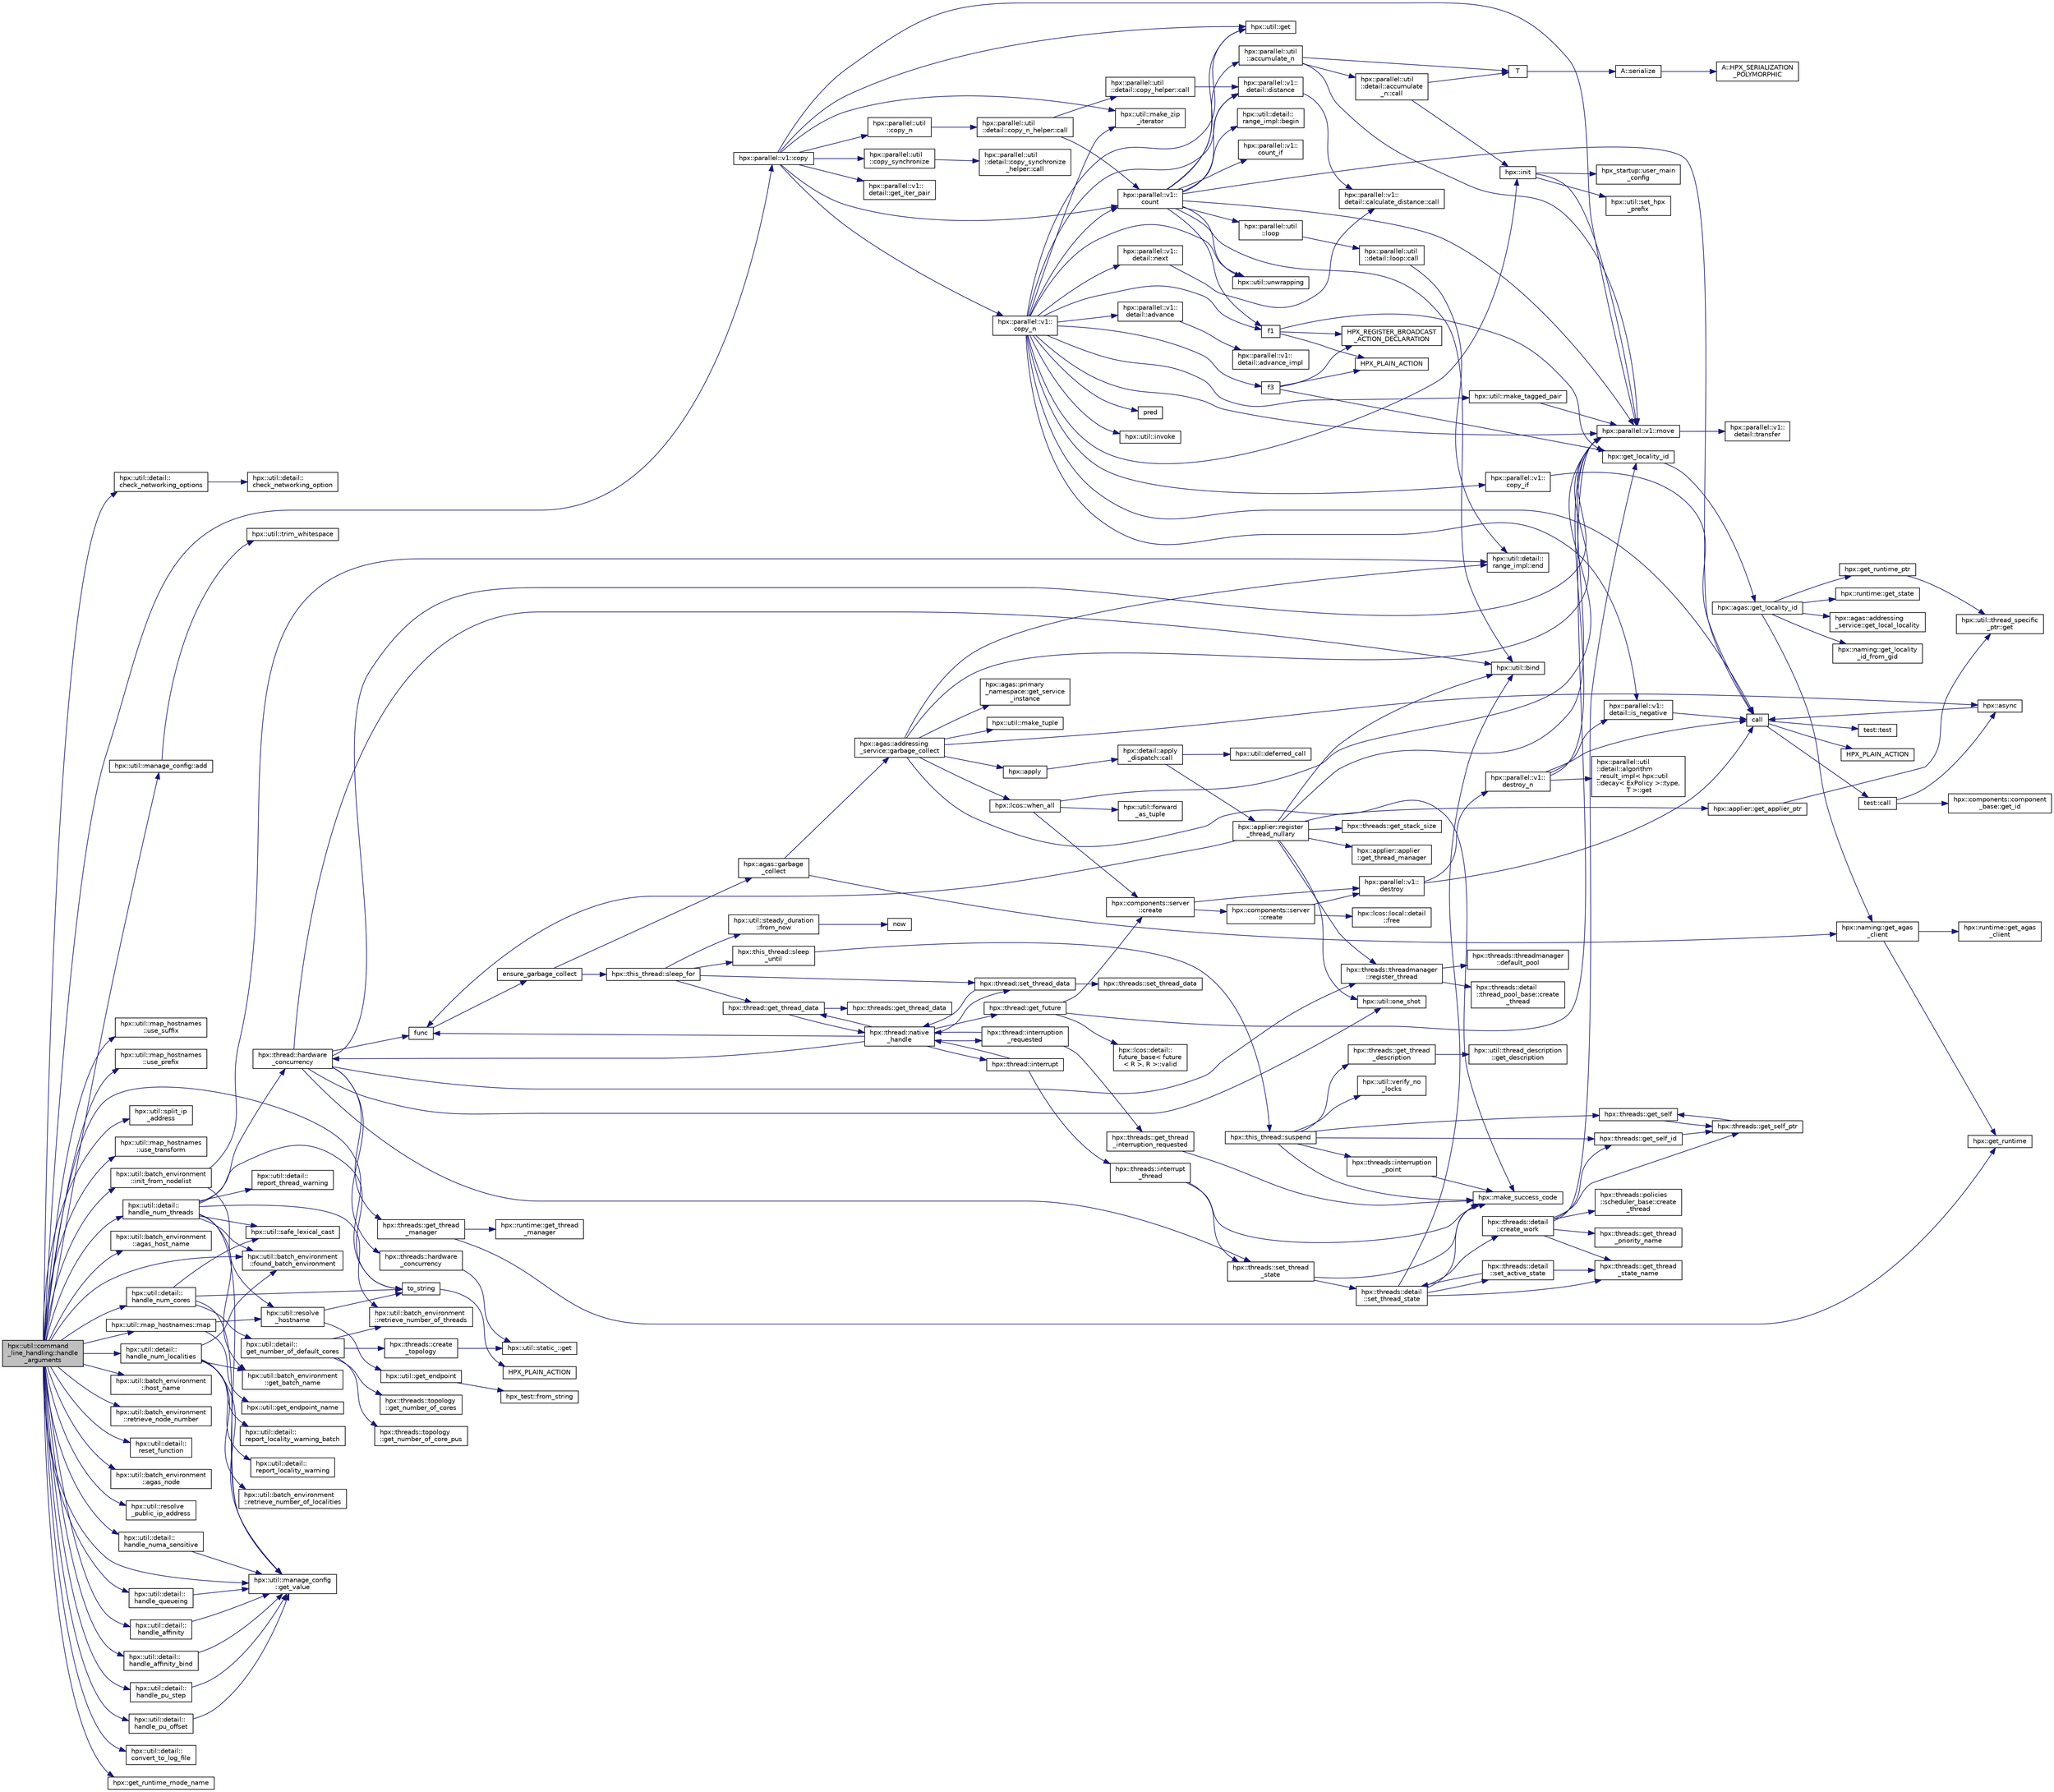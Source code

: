digraph "hpx::util::command_line_handling::handle_arguments"
{
  edge [fontname="Helvetica",fontsize="10",labelfontname="Helvetica",labelfontsize="10"];
  node [fontname="Helvetica",fontsize="10",shape=record];
  rankdir="LR";
  Node173 [label="hpx::util::command\l_line_handling::handle\l_arguments",height=0.2,width=0.4,color="black", fillcolor="grey75", style="filled", fontcolor="black"];
  Node173 -> Node174 [color="midnightblue",fontsize="10",style="solid",fontname="Helvetica"];
  Node174 [label="hpx::util::detail::\lcheck_networking_options",height=0.2,width=0.4,color="black", fillcolor="white", style="filled",URL="$d2/d8e/namespacehpx_1_1util_1_1detail.html#aa85665b9cd62b117f43eadb1a54844ae"];
  Node174 -> Node175 [color="midnightblue",fontsize="10",style="solid",fontname="Helvetica"];
  Node175 [label="hpx::util::detail::\lcheck_networking_option",height=0.2,width=0.4,color="black", fillcolor="white", style="filled",URL="$d2/d8e/namespacehpx_1_1util_1_1detail.html#ac9dcc60fc09132ecb3411f3e333f8ea8"];
  Node173 -> Node176 [color="midnightblue",fontsize="10",style="solid",fontname="Helvetica"];
  Node176 [label="hpx::parallel::v1::copy",height=0.2,width=0.4,color="black", fillcolor="white", style="filled",URL="$db/db9/namespacehpx_1_1parallel_1_1v1.html#a502f993845638113034b4a1629b7a3c7"];
  Node176 -> Node177 [color="midnightblue",fontsize="10",style="solid",fontname="Helvetica"];
  Node177 [label="hpx::parallel::v1::\lcopy_n",height=0.2,width=0.4,color="black", fillcolor="white", style="filled",URL="$db/db9/namespacehpx_1_1parallel_1_1v1.html#a62b381b00123e950f7cd81ae9b16c4a6"];
  Node177 -> Node178 [color="midnightblue",fontsize="10",style="solid",fontname="Helvetica"];
  Node178 [label="hpx::util::make_tagged_pair",height=0.2,width=0.4,color="black", fillcolor="white", style="filled",URL="$df/dad/namespacehpx_1_1util.html#afa71e8b7f4f559051a5ff14a508c543c"];
  Node178 -> Node179 [color="midnightblue",fontsize="10",style="solid",fontname="Helvetica"];
  Node179 [label="hpx::parallel::v1::move",height=0.2,width=0.4,color="black", fillcolor="white", style="filled",URL="$db/db9/namespacehpx_1_1parallel_1_1v1.html#aa7c4ede081ce786c9d1eb1adff495cfc"];
  Node179 -> Node180 [color="midnightblue",fontsize="10",style="solid",fontname="Helvetica"];
  Node180 [label="hpx::parallel::v1::\ldetail::transfer",height=0.2,width=0.4,color="black", fillcolor="white", style="filled",URL="$d2/ddd/namespacehpx_1_1parallel_1_1v1_1_1detail.html#ab1b56a05e1885ca7cc7ffa1804dd2f3c"];
  Node177 -> Node181 [color="midnightblue",fontsize="10",style="solid",fontname="Helvetica"];
  Node181 [label="hpx::parallel::v1::\ldetail::is_negative",height=0.2,width=0.4,color="black", fillcolor="white", style="filled",URL="$d2/ddd/namespacehpx_1_1parallel_1_1v1_1_1detail.html#adf2e40fc4b20ad0fd442ee3118a4d527"];
  Node181 -> Node182 [color="midnightblue",fontsize="10",style="solid",fontname="Helvetica"];
  Node182 [label="call",height=0.2,width=0.4,color="black", fillcolor="white", style="filled",URL="$d2/d67/promise__1620_8cpp.html#a58357f0b82bc761e1d0b9091ed563a70"];
  Node182 -> Node183 [color="midnightblue",fontsize="10",style="solid",fontname="Helvetica"];
  Node183 [label="test::test",height=0.2,width=0.4,color="black", fillcolor="white", style="filled",URL="$d8/d89/structtest.html#ab42d5ece712d716b04cb3f686f297a26"];
  Node182 -> Node184 [color="midnightblue",fontsize="10",style="solid",fontname="Helvetica"];
  Node184 [label="HPX_PLAIN_ACTION",height=0.2,width=0.4,color="black", fillcolor="white", style="filled",URL="$d2/d67/promise__1620_8cpp.html#ab96aab827a4b1fcaf66cfe0ba83fef23"];
  Node182 -> Node185 [color="midnightblue",fontsize="10",style="solid",fontname="Helvetica"];
  Node185 [label="test::call",height=0.2,width=0.4,color="black", fillcolor="white", style="filled",URL="$d8/d89/structtest.html#aeb29e7ed6518b9426ccf1344c52620ae"];
  Node185 -> Node186 [color="midnightblue",fontsize="10",style="solid",fontname="Helvetica"];
  Node186 [label="hpx::async",height=0.2,width=0.4,color="black", fillcolor="white", style="filled",URL="$d8/d83/namespacehpx.html#acb7d8e37b73b823956ce144f9a57eaa4"];
  Node186 -> Node182 [color="midnightblue",fontsize="10",style="solid",fontname="Helvetica"];
  Node185 -> Node187 [color="midnightblue",fontsize="10",style="solid",fontname="Helvetica"];
  Node187 [label="hpx::components::component\l_base::get_id",height=0.2,width=0.4,color="black", fillcolor="white", style="filled",URL="$d2/de6/classhpx_1_1components_1_1component__base.html#a4c8fd93514039bdf01c48d66d82b19cd"];
  Node177 -> Node188 [color="midnightblue",fontsize="10",style="solid",fontname="Helvetica"];
  Node188 [label="hpx::util::get",height=0.2,width=0.4,color="black", fillcolor="white", style="filled",URL="$df/dad/namespacehpx_1_1util.html#a5cbd3c41f03f4d4acaedaa4777e3cc02"];
  Node177 -> Node182 [color="midnightblue",fontsize="10",style="solid",fontname="Helvetica"];
  Node177 -> Node189 [color="midnightblue",fontsize="10",style="solid",fontname="Helvetica"];
  Node189 [label="pred",height=0.2,width=0.4,color="black", fillcolor="white", style="filled",URL="$dc/d8b/cxx11__std__thread_8cpp.html#a31ff3168522b47b050989c5e07dd8408"];
  Node177 -> Node190 [color="midnightblue",fontsize="10",style="solid",fontname="Helvetica"];
  Node190 [label="hpx::util::invoke",height=0.2,width=0.4,color="black", fillcolor="white", style="filled",URL="$df/dad/namespacehpx_1_1util.html#a9ed3f52b36e725e476dbf5099134ed3d"];
  Node177 -> Node191 [color="midnightblue",fontsize="10",style="solid",fontname="Helvetica"];
  Node191 [label="hpx::parallel::v1::\lcopy_if",height=0.2,width=0.4,color="black", fillcolor="white", style="filled",URL="$db/db9/namespacehpx_1_1parallel_1_1v1.html#a9a749519e8f71f886d23aecb6ceaaf8a"];
  Node191 -> Node182 [color="midnightblue",fontsize="10",style="solid",fontname="Helvetica"];
  Node177 -> Node192 [color="midnightblue",fontsize="10",style="solid",fontname="Helvetica"];
  Node192 [label="hpx::parallel::v1::\lcount",height=0.2,width=0.4,color="black", fillcolor="white", style="filled",URL="$db/db9/namespacehpx_1_1parallel_1_1v1.html#a19d058114a2bd44801aab4176b188e23"];
  Node192 -> Node193 [color="midnightblue",fontsize="10",style="solid",fontname="Helvetica"];
  Node193 [label="hpx::parallel::v1::\lcount_if",height=0.2,width=0.4,color="black", fillcolor="white", style="filled",URL="$db/db9/namespacehpx_1_1parallel_1_1v1.html#ad836ff017ec208c2d6388a9b47b05ce0"];
  Node192 -> Node194 [color="midnightblue",fontsize="10",style="solid",fontname="Helvetica"];
  Node194 [label="f1",height=0.2,width=0.4,color="black", fillcolor="white", style="filled",URL="$d8/d8b/broadcast_8cpp.html#a1751fbd41f2529b84514a9dbd767959a"];
  Node194 -> Node195 [color="midnightblue",fontsize="10",style="solid",fontname="Helvetica"];
  Node195 [label="hpx::get_locality_id",height=0.2,width=0.4,color="black", fillcolor="white", style="filled",URL="$d8/d83/namespacehpx.html#a158d7c54a657bb364c1704033010697b",tooltip="Return the number of the locality this function is being called from. "];
  Node195 -> Node196 [color="midnightblue",fontsize="10",style="solid",fontname="Helvetica"];
  Node196 [label="hpx::agas::get_locality_id",height=0.2,width=0.4,color="black", fillcolor="white", style="filled",URL="$dc/d54/namespacehpx_1_1agas.html#a491cc2ddecdf0f1a9129900caa6a4d3e"];
  Node196 -> Node197 [color="midnightblue",fontsize="10",style="solid",fontname="Helvetica"];
  Node197 [label="hpx::get_runtime_ptr",height=0.2,width=0.4,color="black", fillcolor="white", style="filled",URL="$d8/d83/namespacehpx.html#af29daf2bb3e01b4d6495a1742b6cce64"];
  Node197 -> Node198 [color="midnightblue",fontsize="10",style="solid",fontname="Helvetica"];
  Node198 [label="hpx::util::thread_specific\l_ptr::get",height=0.2,width=0.4,color="black", fillcolor="white", style="filled",URL="$d4/d4c/structhpx_1_1util_1_1thread__specific__ptr.html#a3b27d8520710478aa41d1f74206bdba9"];
  Node196 -> Node199 [color="midnightblue",fontsize="10",style="solid",fontname="Helvetica"];
  Node199 [label="hpx::runtime::get_state",height=0.2,width=0.4,color="black", fillcolor="white", style="filled",URL="$d0/d7b/classhpx_1_1runtime.html#ab405f80e060dac95d624520f38b0524c"];
  Node196 -> Node200 [color="midnightblue",fontsize="10",style="solid",fontname="Helvetica"];
  Node200 [label="hpx::naming::get_agas\l_client",height=0.2,width=0.4,color="black", fillcolor="white", style="filled",URL="$d4/dc9/namespacehpx_1_1naming.html#a0408fffd5d34b620712a801b0ae3b032"];
  Node200 -> Node201 [color="midnightblue",fontsize="10",style="solid",fontname="Helvetica"];
  Node201 [label="hpx::get_runtime",height=0.2,width=0.4,color="black", fillcolor="white", style="filled",URL="$d8/d83/namespacehpx.html#aef902cc6c7dd3b9fbadf34d1e850a070"];
  Node200 -> Node202 [color="midnightblue",fontsize="10",style="solid",fontname="Helvetica"];
  Node202 [label="hpx::runtime::get_agas\l_client",height=0.2,width=0.4,color="black", fillcolor="white", style="filled",URL="$d0/d7b/classhpx_1_1runtime.html#aeb5dddd30d6b9861669af8ad44d1a96a"];
  Node196 -> Node203 [color="midnightblue",fontsize="10",style="solid",fontname="Helvetica"];
  Node203 [label="hpx::agas::addressing\l_service::get_local_locality",height=0.2,width=0.4,color="black", fillcolor="white", style="filled",URL="$db/d58/structhpx_1_1agas_1_1addressing__service.html#ab52c19a37c2a7a006c6c15f90ad0539c"];
  Node196 -> Node204 [color="midnightblue",fontsize="10",style="solid",fontname="Helvetica"];
  Node204 [label="hpx::naming::get_locality\l_id_from_gid",height=0.2,width=0.4,color="black", fillcolor="white", style="filled",URL="$d4/dc9/namespacehpx_1_1naming.html#a7fd43037784560bd04fda9b49e33529f"];
  Node194 -> Node205 [color="midnightblue",fontsize="10",style="solid",fontname="Helvetica"];
  Node205 [label="HPX_PLAIN_ACTION",height=0.2,width=0.4,color="black", fillcolor="white", style="filled",URL="$d8/d8b/broadcast_8cpp.html#a19685a0394ce6a99351f7a679f6eeefc"];
  Node194 -> Node206 [color="midnightblue",fontsize="10",style="solid",fontname="Helvetica"];
  Node206 [label="HPX_REGISTER_BROADCAST\l_ACTION_DECLARATION",height=0.2,width=0.4,color="black", fillcolor="white", style="filled",URL="$d7/d38/addressing__service_8cpp.html#a573d764d9cb34eec46a4bdffcf07875f"];
  Node192 -> Node207 [color="midnightblue",fontsize="10",style="solid",fontname="Helvetica"];
  Node207 [label="hpx::parallel::util\l::loop",height=0.2,width=0.4,color="black", fillcolor="white", style="filled",URL="$df/dc6/namespacehpx_1_1parallel_1_1util.html#a3f434e00f42929aac85debb8c5782213"];
  Node207 -> Node208 [color="midnightblue",fontsize="10",style="solid",fontname="Helvetica"];
  Node208 [label="hpx::parallel::util\l::detail::loop::call",height=0.2,width=0.4,color="black", fillcolor="white", style="filled",URL="$da/d06/structhpx_1_1parallel_1_1util_1_1detail_1_1loop.html#a5c5e8dbda782f09cdb7bc2509e3bf09e"];
  Node208 -> Node209 [color="midnightblue",fontsize="10",style="solid",fontname="Helvetica"];
  Node209 [label="hpx::util::detail::\lrange_impl::end",height=0.2,width=0.4,color="black", fillcolor="white", style="filled",URL="$d4/d4a/namespacehpx_1_1util_1_1detail_1_1range__impl.html#afb2ea48b0902f52ee4d8b764807b4316"];
  Node192 -> Node210 [color="midnightblue",fontsize="10",style="solid",fontname="Helvetica"];
  Node210 [label="hpx::util::bind",height=0.2,width=0.4,color="black", fillcolor="white", style="filled",URL="$df/dad/namespacehpx_1_1util.html#ad844caedf82a0173d6909d910c3e48c6"];
  Node192 -> Node179 [color="midnightblue",fontsize="10",style="solid",fontname="Helvetica"];
  Node192 -> Node188 [color="midnightblue",fontsize="10",style="solid",fontname="Helvetica"];
  Node192 -> Node182 [color="midnightblue",fontsize="10",style="solid",fontname="Helvetica"];
  Node192 -> Node211 [color="midnightblue",fontsize="10",style="solid",fontname="Helvetica"];
  Node211 [label="hpx::parallel::v1::\ldetail::distance",height=0.2,width=0.4,color="black", fillcolor="white", style="filled",URL="$d2/ddd/namespacehpx_1_1parallel_1_1v1_1_1detail.html#a6bea3c6a5f470cad11f27ee6bab4a33f"];
  Node211 -> Node212 [color="midnightblue",fontsize="10",style="solid",fontname="Helvetica"];
  Node212 [label="hpx::parallel::v1::\ldetail::calculate_distance::call",height=0.2,width=0.4,color="black", fillcolor="white", style="filled",URL="$db/dfa/structhpx_1_1parallel_1_1v1_1_1detail_1_1calculate__distance.html#a950a6627830a7d019ac0e734b0a447bf"];
  Node192 -> Node213 [color="midnightblue",fontsize="10",style="solid",fontname="Helvetica"];
  Node213 [label="hpx::util::unwrapping",height=0.2,width=0.4,color="black", fillcolor="white", style="filled",URL="$df/dad/namespacehpx_1_1util.html#a7529d9ac687684c33403cdd1f9cef8e4"];
  Node192 -> Node214 [color="midnightblue",fontsize="10",style="solid",fontname="Helvetica"];
  Node214 [label="hpx::parallel::util\l::accumulate_n",height=0.2,width=0.4,color="black", fillcolor="white", style="filled",URL="$df/dc6/namespacehpx_1_1parallel_1_1util.html#af19f9a2722f97c2247ea5d0dbb5e2d25"];
  Node214 -> Node215 [color="midnightblue",fontsize="10",style="solid",fontname="Helvetica"];
  Node215 [label="hpx::parallel::util\l::detail::accumulate\l_n::call",height=0.2,width=0.4,color="black", fillcolor="white", style="filled",URL="$d8/d3b/structhpx_1_1parallel_1_1util_1_1detail_1_1accumulate__n.html#a765aceb8ab313fc92f7c4aaf70ccca8f"];
  Node215 -> Node216 [color="midnightblue",fontsize="10",style="solid",fontname="Helvetica"];
  Node216 [label="hpx::init",height=0.2,width=0.4,color="black", fillcolor="white", style="filled",URL="$d8/d83/namespacehpx.html#a3c694ea960b47c56b33351ba16e3d76b",tooltip="Main entry point for launching the HPX runtime system. "];
  Node216 -> Node217 [color="midnightblue",fontsize="10",style="solid",fontname="Helvetica"];
  Node217 [label="hpx::util::set_hpx\l_prefix",height=0.2,width=0.4,color="black", fillcolor="white", style="filled",URL="$df/dad/namespacehpx_1_1util.html#ae40a23c1ba0a48d9304dcf717a95793e"];
  Node216 -> Node218 [color="midnightblue",fontsize="10",style="solid",fontname="Helvetica"];
  Node218 [label="hpx_startup::user_main\l_config",height=0.2,width=0.4,color="black", fillcolor="white", style="filled",URL="$d3/dd2/namespacehpx__startup.html#aaac571d88bd3912a4225a23eb3261637"];
  Node216 -> Node179 [color="midnightblue",fontsize="10",style="solid",fontname="Helvetica"];
  Node215 -> Node219 [color="midnightblue",fontsize="10",style="solid",fontname="Helvetica"];
  Node219 [label="T",height=0.2,width=0.4,color="black", fillcolor="white", style="filled",URL="$db/d33/polymorphic__semiintrusive__template_8cpp.html#ad187658f9cb91c1312b39ae7e896f1ea"];
  Node219 -> Node220 [color="midnightblue",fontsize="10",style="solid",fontname="Helvetica"];
  Node220 [label="A::serialize",height=0.2,width=0.4,color="black", fillcolor="white", style="filled",URL="$d7/da0/struct_a.html#a5f5c287cf471e274ed9dda0da1592212"];
  Node220 -> Node221 [color="midnightblue",fontsize="10",style="solid",fontname="Helvetica"];
  Node221 [label="A::HPX_SERIALIZATION\l_POLYMORPHIC",height=0.2,width=0.4,color="black", fillcolor="white", style="filled",URL="$d7/da0/struct_a.html#ada978cc156cebbafddb1f3aa4c01918c"];
  Node214 -> Node179 [color="midnightblue",fontsize="10",style="solid",fontname="Helvetica"];
  Node214 -> Node219 [color="midnightblue",fontsize="10",style="solid",fontname="Helvetica"];
  Node192 -> Node222 [color="midnightblue",fontsize="10",style="solid",fontname="Helvetica"];
  Node222 [label="hpx::util::detail::\lrange_impl::begin",height=0.2,width=0.4,color="black", fillcolor="white", style="filled",URL="$d4/d4a/namespacehpx_1_1util_1_1detail_1_1range__impl.html#a31e165df2b865cdd961f35ce938db41a"];
  Node177 -> Node211 [color="midnightblue",fontsize="10",style="solid",fontname="Helvetica"];
  Node177 -> Node216 [color="midnightblue",fontsize="10",style="solid",fontname="Helvetica"];
  Node177 -> Node223 [color="midnightblue",fontsize="10",style="solid",fontname="Helvetica"];
  Node223 [label="hpx::util::make_zip\l_iterator",height=0.2,width=0.4,color="black", fillcolor="white", style="filled",URL="$df/dad/namespacehpx_1_1util.html#a2f68369b316e5699be2c81c04e3ee209"];
  Node177 -> Node194 [color="midnightblue",fontsize="10",style="solid",fontname="Helvetica"];
  Node177 -> Node224 [color="midnightblue",fontsize="10",style="solid",fontname="Helvetica"];
  Node224 [label="f3",height=0.2,width=0.4,color="black", fillcolor="white", style="filled",URL="$d8/d8b/broadcast_8cpp.html#a9bac347cb7dd97427ecd2dd58525b646"];
  Node224 -> Node195 [color="midnightblue",fontsize="10",style="solid",fontname="Helvetica"];
  Node224 -> Node205 [color="midnightblue",fontsize="10",style="solid",fontname="Helvetica"];
  Node224 -> Node206 [color="midnightblue",fontsize="10",style="solid",fontname="Helvetica"];
  Node177 -> Node225 [color="midnightblue",fontsize="10",style="solid",fontname="Helvetica"];
  Node225 [label="hpx::parallel::v1::\ldetail::next",height=0.2,width=0.4,color="black", fillcolor="white", style="filled",URL="$d2/ddd/namespacehpx_1_1parallel_1_1v1_1_1detail.html#a0a6696d8c17a32b8ebfaa496b9ab3332"];
  Node225 -> Node212 [color="midnightblue",fontsize="10",style="solid",fontname="Helvetica"];
  Node177 -> Node226 [color="midnightblue",fontsize="10",style="solid",fontname="Helvetica"];
  Node226 [label="hpx::parallel::v1::\ldetail::advance",height=0.2,width=0.4,color="black", fillcolor="white", style="filled",URL="$d2/ddd/namespacehpx_1_1parallel_1_1v1_1_1detail.html#ad9fca7bce7b3e3c32302967ffc1fb4a4"];
  Node226 -> Node227 [color="midnightblue",fontsize="10",style="solid",fontname="Helvetica"];
  Node227 [label="hpx::parallel::v1::\ldetail::advance_impl",height=0.2,width=0.4,color="black", fillcolor="white", style="filled",URL="$d2/ddd/namespacehpx_1_1parallel_1_1v1_1_1detail.html#ad4fa62ca115927187e4063b65ee5f317"];
  Node177 -> Node179 [color="midnightblue",fontsize="10",style="solid",fontname="Helvetica"];
  Node177 -> Node213 [color="midnightblue",fontsize="10",style="solid",fontname="Helvetica"];
  Node176 -> Node192 [color="midnightblue",fontsize="10",style="solid",fontname="Helvetica"];
  Node176 -> Node228 [color="midnightblue",fontsize="10",style="solid",fontname="Helvetica"];
  Node228 [label="hpx::parallel::util\l::copy_n",height=0.2,width=0.4,color="black", fillcolor="white", style="filled",URL="$df/dc6/namespacehpx_1_1parallel_1_1util.html#ab30b19e9d50f04c88be6cb7408c82987"];
  Node228 -> Node229 [color="midnightblue",fontsize="10",style="solid",fontname="Helvetica"];
  Node229 [label="hpx::parallel::util\l::detail::copy_n_helper::call",height=0.2,width=0.4,color="black", fillcolor="white", style="filled",URL="$de/d50/structhpx_1_1parallel_1_1util_1_1detail_1_1copy__n__helper.html#ae283ae8df16258386dd2aa4d58d4df8e"];
  Node229 -> Node192 [color="midnightblue",fontsize="10",style="solid",fontname="Helvetica"];
  Node229 -> Node230 [color="midnightblue",fontsize="10",style="solid",fontname="Helvetica"];
  Node230 [label="hpx::parallel::util\l::detail::copy_helper::call",height=0.2,width=0.4,color="black", fillcolor="white", style="filled",URL="$db/d59/structhpx_1_1parallel_1_1util_1_1detail_1_1copy__helper.html#ac801832edc0b6a84595880bb4613cb60"];
  Node230 -> Node211 [color="midnightblue",fontsize="10",style="solid",fontname="Helvetica"];
  Node176 -> Node231 [color="midnightblue",fontsize="10",style="solid",fontname="Helvetica"];
  Node231 [label="hpx::parallel::v1::\ldetail::get_iter_pair",height=0.2,width=0.4,color="black", fillcolor="white", style="filled",URL="$d2/ddd/namespacehpx_1_1parallel_1_1v1_1_1detail.html#ac4d3c2918035705998b9b049c5440119"];
  Node176 -> Node223 [color="midnightblue",fontsize="10",style="solid",fontname="Helvetica"];
  Node176 -> Node188 [color="midnightblue",fontsize="10",style="solid",fontname="Helvetica"];
  Node176 -> Node232 [color="midnightblue",fontsize="10",style="solid",fontname="Helvetica"];
  Node232 [label="hpx::parallel::util\l::copy_synchronize",height=0.2,width=0.4,color="black", fillcolor="white", style="filled",URL="$df/dc6/namespacehpx_1_1parallel_1_1util.html#ad33c06f9b1fc663f33b9fb189390e71b"];
  Node232 -> Node233 [color="midnightblue",fontsize="10",style="solid",fontname="Helvetica"];
  Node233 [label="hpx::parallel::util\l::detail::copy_synchronize\l_helper::call",height=0.2,width=0.4,color="black", fillcolor="white", style="filled",URL="$d7/d41/structhpx_1_1parallel_1_1util_1_1detail_1_1copy__synchronize__helper.html#a7c8e8c72844a8fd415b6b3517cc1a224"];
  Node176 -> Node179 [color="midnightblue",fontsize="10",style="solid",fontname="Helvetica"];
  Node173 -> Node234 [color="midnightblue",fontsize="10",style="solid",fontname="Helvetica"];
  Node234 [label="hpx::util::manage_config::add",height=0.2,width=0.4,color="black", fillcolor="white", style="filled",URL="$d9/d7c/structhpx_1_1util_1_1manage__config.html#a11af6562084445c1437ea85ad4e3c791"];
  Node234 -> Node235 [color="midnightblue",fontsize="10",style="solid",fontname="Helvetica"];
  Node235 [label="hpx::util::trim_whitespace",height=0.2,width=0.4,color="black", fillcolor="white", style="filled",URL="$df/dad/namespacehpx_1_1util.html#a79bb6eec262223fd1ed020cd7c27a690"];
  Node173 -> Node236 [color="midnightblue",fontsize="10",style="solid",fontname="Helvetica"];
  Node236 [label="hpx::util::map_hostnames\l::use_suffix",height=0.2,width=0.4,color="black", fillcolor="white", style="filled",URL="$d7/d0d/structhpx_1_1util_1_1map__hostnames.html#a8af7dbd52cab606cf27286d96b363a0b"];
  Node173 -> Node237 [color="midnightblue",fontsize="10",style="solid",fontname="Helvetica"];
  Node237 [label="hpx::util::map_hostnames\l::use_prefix",height=0.2,width=0.4,color="black", fillcolor="white", style="filled",URL="$d7/d0d/structhpx_1_1util_1_1map__hostnames.html#a402d58c21f3559e60fd310c7ed527d74"];
  Node173 -> Node238 [color="midnightblue",fontsize="10",style="solid",fontname="Helvetica"];
  Node238 [label="hpx::util::manage_config\l::get_value",height=0.2,width=0.4,color="black", fillcolor="white", style="filled",URL="$d9/d7c/structhpx_1_1util_1_1manage__config.html#a58caeb1b129e2235475cfcebea9cb769"];
  Node173 -> Node239 [color="midnightblue",fontsize="10",style="solid",fontname="Helvetica"];
  Node239 [label="hpx::util::split_ip\l_address",height=0.2,width=0.4,color="black", fillcolor="white", style="filled",URL="$df/dad/namespacehpx_1_1util.html#a00b30cb8fb3365d5d7e3be2943fdb5a9"];
  Node173 -> Node240 [color="midnightblue",fontsize="10",style="solid",fontname="Helvetica"];
  Node240 [label="hpx::util::map_hostnames\l::use_transform",height=0.2,width=0.4,color="black", fillcolor="white", style="filled",URL="$d7/d0d/structhpx_1_1util_1_1map__hostnames.html#ac32538bd71f8cc320f46f46f0a807273"];
  Node173 -> Node241 [color="midnightblue",fontsize="10",style="solid",fontname="Helvetica"];
  Node241 [label="hpx::util::batch_environment\l::init_from_nodelist",height=0.2,width=0.4,color="black", fillcolor="white", style="filled",URL="$d1/d33/structhpx_1_1util_1_1batch__environment.html#abb3f230af6105af7d478900973726cce"];
  Node241 -> Node242 [color="midnightblue",fontsize="10",style="solid",fontname="Helvetica"];
  Node242 [label="hpx::util::resolve\l_hostname",height=0.2,width=0.4,color="black", fillcolor="white", style="filled",URL="$df/dad/namespacehpx_1_1util.html#a1090ca24148671eaa31fc2376e65e808"];
  Node242 -> Node243 [color="midnightblue",fontsize="10",style="solid",fontname="Helvetica"];
  Node243 [label="hpx::util::get_endpoint",height=0.2,width=0.4,color="black", fillcolor="white", style="filled",URL="$df/dad/namespacehpx_1_1util.html#a104ad3158e653f6989a105ac7ae143b6"];
  Node243 -> Node244 [color="midnightblue",fontsize="10",style="solid",fontname="Helvetica"];
  Node244 [label="hpx_test::from_string",height=0.2,width=0.4,color="black", fillcolor="white", style="filled",URL="$dc/d33/namespacehpx__test.html#a4294c937822064c028fc89acb0275001"];
  Node242 -> Node245 [color="midnightblue",fontsize="10",style="solid",fontname="Helvetica"];
  Node245 [label="to_string",height=0.2,width=0.4,color="black", fillcolor="white", style="filled",URL="$d4/d2c/make__continuation__1615_8cpp.html#acbdae3e81403e1ffc527c18dc1cd51dd"];
  Node245 -> Node246 [color="midnightblue",fontsize="10",style="solid",fontname="Helvetica"];
  Node246 [label="HPX_PLAIN_ACTION",height=0.2,width=0.4,color="black", fillcolor="white", style="filled",URL="$d4/d2c/make__continuation__1615_8cpp.html#a8b2f8a7c58b490fcb1260f36bac46541"];
  Node241 -> Node209 [color="midnightblue",fontsize="10",style="solid",fontname="Helvetica"];
  Node173 -> Node247 [color="midnightblue",fontsize="10",style="solid",fontname="Helvetica"];
  Node247 [label="hpx::util::batch_environment\l::agas_host_name",height=0.2,width=0.4,color="black", fillcolor="white", style="filled",URL="$d1/d33/structhpx_1_1util_1_1batch__environment.html#ac1ac668d1f5ce3b26bcd68ce1aebe533"];
  Node173 -> Node248 [color="midnightblue",fontsize="10",style="solid",fontname="Helvetica"];
  Node248 [label="hpx::util::detail::\lhandle_num_threads",height=0.2,width=0.4,color="black", fillcolor="white", style="filled",URL="$d2/d8e/namespacehpx_1_1util_1_1detail.html#a8a8566d3479868554568678b9e5ebcf2"];
  Node248 -> Node249 [color="midnightblue",fontsize="10",style="solid",fontname="Helvetica"];
  Node249 [label="hpx::util::batch_environment\l::retrieve_number_of_threads",height=0.2,width=0.4,color="black", fillcolor="white", style="filled",URL="$d1/d33/structhpx_1_1util_1_1batch__environment.html#aa9a3bc866be4f260720c53b0695e955c"];
  Node248 -> Node250 [color="midnightblue",fontsize="10",style="solid",fontname="Helvetica"];
  Node250 [label="hpx::thread::hardware\l_concurrency",height=0.2,width=0.4,color="black", fillcolor="white", style="filled",URL="$de/d9b/classhpx_1_1thread.html#a8e4fff210e02485ba493bc3a2a956c03"];
  Node250 -> Node251 [color="midnightblue",fontsize="10",style="solid",fontname="Helvetica"];
  Node251 [label="hpx::threads::hardware\l_concurrency",height=0.2,width=0.4,color="black", fillcolor="white", style="filled",URL="$d7/d28/namespacehpx_1_1threads.html#aa8752a235478d2ad7b5ac467b63ab527"];
  Node251 -> Node252 [color="midnightblue",fontsize="10",style="solid",fontname="Helvetica"];
  Node252 [label="hpx::util::static_::get",height=0.2,width=0.4,color="black", fillcolor="white", style="filled",URL="$d3/dbb/structhpx_1_1util_1_1static__.html#a2967c633948a3bf17a3b5405ef5a8318"];
  Node250 -> Node253 [color="midnightblue",fontsize="10",style="solid",fontname="Helvetica"];
  Node253 [label="func",height=0.2,width=0.4,color="black", fillcolor="white", style="filled",URL="$d8/dfd/id__type__ref__counting__1032_8cpp.html#ab811b86ea5107ffb3351fcaa29d2c652"];
  Node253 -> Node254 [color="midnightblue",fontsize="10",style="solid",fontname="Helvetica"];
  Node254 [label="ensure_garbage_collect",height=0.2,width=0.4,color="black", fillcolor="white", style="filled",URL="$d8/dfd/id__type__ref__counting__1032_8cpp.html#a5264b94bf7c262ac0e521fb290d476d5"];
  Node254 -> Node255 [color="midnightblue",fontsize="10",style="solid",fontname="Helvetica"];
  Node255 [label="hpx::this_thread::sleep_for",height=0.2,width=0.4,color="black", fillcolor="white", style="filled",URL="$d9/d52/namespacehpx_1_1this__thread.html#afc042a5a5fa52eef2d1d177a343435cf"];
  Node255 -> Node256 [color="midnightblue",fontsize="10",style="solid",fontname="Helvetica"];
  Node256 [label="hpx::this_thread::sleep\l_until",height=0.2,width=0.4,color="black", fillcolor="white", style="filled",URL="$d9/d52/namespacehpx_1_1this__thread.html#ae12a853980115b23ff0ab8ca06622658"];
  Node256 -> Node257 [color="midnightblue",fontsize="10",style="solid",fontname="Helvetica"];
  Node257 [label="hpx::this_thread::suspend",height=0.2,width=0.4,color="black", fillcolor="white", style="filled",URL="$d9/d52/namespacehpx_1_1this__thread.html#aca220026fb3014c0881d129fe31c0073"];
  Node257 -> Node258 [color="midnightblue",fontsize="10",style="solid",fontname="Helvetica"];
  Node258 [label="hpx::threads::get_self",height=0.2,width=0.4,color="black", fillcolor="white", style="filled",URL="$d7/d28/namespacehpx_1_1threads.html#a07daf4d6d29233f20d66d41ab7b5b8e8"];
  Node258 -> Node259 [color="midnightblue",fontsize="10",style="solid",fontname="Helvetica"];
  Node259 [label="hpx::threads::get_self_ptr",height=0.2,width=0.4,color="black", fillcolor="white", style="filled",URL="$d7/d28/namespacehpx_1_1threads.html#a22877ae347ad884cde3a51397dad6c53"];
  Node259 -> Node258 [color="midnightblue",fontsize="10",style="solid",fontname="Helvetica"];
  Node257 -> Node260 [color="midnightblue",fontsize="10",style="solid",fontname="Helvetica"];
  Node260 [label="hpx::threads::get_self_id",height=0.2,width=0.4,color="black", fillcolor="white", style="filled",URL="$d7/d28/namespacehpx_1_1threads.html#afafe0f900b9fac3d4ed3c747625c1cfe"];
  Node260 -> Node259 [color="midnightblue",fontsize="10",style="solid",fontname="Helvetica"];
  Node257 -> Node261 [color="midnightblue",fontsize="10",style="solid",fontname="Helvetica"];
  Node261 [label="hpx::threads::interruption\l_point",height=0.2,width=0.4,color="black", fillcolor="white", style="filled",URL="$d7/d28/namespacehpx_1_1threads.html#ada6ec56a12b050707311d8c628089059"];
  Node261 -> Node262 [color="midnightblue",fontsize="10",style="solid",fontname="Helvetica"];
  Node262 [label="hpx::make_success_code",height=0.2,width=0.4,color="black", fillcolor="white", style="filled",URL="$d8/d83/namespacehpx.html#a0e8512a8f49e2a6c8185061181419d8f",tooltip="Returns error_code(hpx::success, \"success\", mode). "];
  Node257 -> Node263 [color="midnightblue",fontsize="10",style="solid",fontname="Helvetica"];
  Node263 [label="hpx::util::verify_no\l_locks",height=0.2,width=0.4,color="black", fillcolor="white", style="filled",URL="$df/dad/namespacehpx_1_1util.html#ae0e1837ee6f09b79b26c2e788d2e9fc9"];
  Node257 -> Node264 [color="midnightblue",fontsize="10",style="solid",fontname="Helvetica"];
  Node264 [label="hpx::threads::get_thread\l_description",height=0.2,width=0.4,color="black", fillcolor="white", style="filled",URL="$d7/d28/namespacehpx_1_1threads.html#a42fc18a7a680f4e8bc633a4b4c956701"];
  Node264 -> Node265 [color="midnightblue",fontsize="10",style="solid",fontname="Helvetica"];
  Node265 [label="hpx::util::thread_description\l::get_description",height=0.2,width=0.4,color="black", fillcolor="white", style="filled",URL="$df/d9e/structhpx_1_1util_1_1thread__description.html#a8c834e14eca6eb228188022577f9f952"];
  Node257 -> Node262 [color="midnightblue",fontsize="10",style="solid",fontname="Helvetica"];
  Node255 -> Node266 [color="midnightblue",fontsize="10",style="solid",fontname="Helvetica"];
  Node266 [label="hpx::util::steady_duration\l::from_now",height=0.2,width=0.4,color="black", fillcolor="white", style="filled",URL="$d9/d4f/classhpx_1_1util_1_1steady__duration.html#a0132206d767cd0f7395507b40111a153"];
  Node266 -> Node267 [color="midnightblue",fontsize="10",style="solid",fontname="Helvetica"];
  Node267 [label="now",height=0.2,width=0.4,color="black", fillcolor="white", style="filled",URL="$de/db3/1d__stencil__1__omp_8cpp.html#a89e9667753dccfac455bd37a7a3a7b16"];
  Node255 -> Node268 [color="midnightblue",fontsize="10",style="solid",fontname="Helvetica"];
  Node268 [label="hpx::thread::get_thread_data",height=0.2,width=0.4,color="black", fillcolor="white", style="filled",URL="$de/d9b/classhpx_1_1thread.html#a4535ef82cec3b953d2c941d20e3e3904"];
  Node268 -> Node269 [color="midnightblue",fontsize="10",style="solid",fontname="Helvetica"];
  Node269 [label="hpx::threads::get_thread_data",height=0.2,width=0.4,color="black", fillcolor="white", style="filled",URL="$d7/d28/namespacehpx_1_1threads.html#a8737931ff6303807225f735b2b384ae4"];
  Node268 -> Node270 [color="midnightblue",fontsize="10",style="solid",fontname="Helvetica"];
  Node270 [label="hpx::thread::native\l_handle",height=0.2,width=0.4,color="black", fillcolor="white", style="filled",URL="$de/d9b/classhpx_1_1thread.html#acf48190d264ab64c1c4ec99d0b421b5a"];
  Node270 -> Node250 [color="midnightblue",fontsize="10",style="solid",fontname="Helvetica"];
  Node270 -> Node271 [color="midnightblue",fontsize="10",style="solid",fontname="Helvetica"];
  Node271 [label="hpx::thread::interrupt",height=0.2,width=0.4,color="black", fillcolor="white", style="filled",URL="$de/d9b/classhpx_1_1thread.html#ac34d0d033aa743c476a79dbc2e1a8a39"];
  Node271 -> Node272 [color="midnightblue",fontsize="10",style="solid",fontname="Helvetica"];
  Node272 [label="hpx::threads::interrupt\l_thread",height=0.2,width=0.4,color="black", fillcolor="white", style="filled",URL="$d7/d28/namespacehpx_1_1threads.html#a6bdda1a2aab61b9b13d274b5155d7e73"];
  Node272 -> Node262 [color="midnightblue",fontsize="10",style="solid",fontname="Helvetica"];
  Node272 -> Node273 [color="midnightblue",fontsize="10",style="solid",fontname="Helvetica"];
  Node273 [label="hpx::threads::set_thread\l_state",height=0.2,width=0.4,color="black", fillcolor="white", style="filled",URL="$d7/d28/namespacehpx_1_1threads.html#ac0690ad16ad778bcc79dcd727cc33025",tooltip="Set the thread state of the thread referenced by the thread_id id. "];
  Node273 -> Node262 [color="midnightblue",fontsize="10",style="solid",fontname="Helvetica"];
  Node273 -> Node274 [color="midnightblue",fontsize="10",style="solid",fontname="Helvetica"];
  Node274 [label="hpx::threads::detail\l::set_thread_state",height=0.2,width=0.4,color="black", fillcolor="white", style="filled",URL="$d2/dd1/namespacehpx_1_1threads_1_1detail.html#af85ddc854c4a149bf1738eb1b111b9ab"];
  Node274 -> Node275 [color="midnightblue",fontsize="10",style="solid",fontname="Helvetica"];
  Node275 [label="hpx::threads::get_thread\l_state_name",height=0.2,width=0.4,color="black", fillcolor="white", style="filled",URL="$d7/d28/namespacehpx_1_1threads.html#a26f91ea8d2195f165c033241c5cd11db"];
  Node274 -> Node262 [color="midnightblue",fontsize="10",style="solid",fontname="Helvetica"];
  Node274 -> Node210 [color="midnightblue",fontsize="10",style="solid",fontname="Helvetica"];
  Node274 -> Node276 [color="midnightblue",fontsize="10",style="solid",fontname="Helvetica"];
  Node276 [label="hpx::threads::detail\l::set_active_state",height=0.2,width=0.4,color="black", fillcolor="white", style="filled",URL="$d2/dd1/namespacehpx_1_1threads_1_1detail.html#a45884a5bf04ad66a4f259231a3947e76"];
  Node276 -> Node275 [color="midnightblue",fontsize="10",style="solid",fontname="Helvetica"];
  Node276 -> Node274 [color="midnightblue",fontsize="10",style="solid",fontname="Helvetica"];
  Node274 -> Node277 [color="midnightblue",fontsize="10",style="solid",fontname="Helvetica"];
  Node277 [label="hpx::threads::detail\l::create_work",height=0.2,width=0.4,color="black", fillcolor="white", style="filled",URL="$d2/dd1/namespacehpx_1_1threads_1_1detail.html#ae22384a3c1b1a1940032fad068fb54b1"];
  Node277 -> Node275 [color="midnightblue",fontsize="10",style="solid",fontname="Helvetica"];
  Node277 -> Node278 [color="midnightblue",fontsize="10",style="solid",fontname="Helvetica"];
  Node278 [label="hpx::threads::get_thread\l_priority_name",height=0.2,width=0.4,color="black", fillcolor="white", style="filled",URL="$d7/d28/namespacehpx_1_1threads.html#a9c6b2fec0c1cf5b06ff83ce756ca6d42"];
  Node277 -> Node259 [color="midnightblue",fontsize="10",style="solid",fontname="Helvetica"];
  Node277 -> Node260 [color="midnightblue",fontsize="10",style="solid",fontname="Helvetica"];
  Node277 -> Node195 [color="midnightblue",fontsize="10",style="solid",fontname="Helvetica"];
  Node277 -> Node279 [color="midnightblue",fontsize="10",style="solid",fontname="Helvetica"];
  Node279 [label="hpx::threads::policies\l::scheduler_base::create\l_thread",height=0.2,width=0.4,color="black", fillcolor="white", style="filled",URL="$dd/d7e/structhpx_1_1threads_1_1policies_1_1scheduler__base.html#ad3b05cd7f363cc8e8410ce368c3794e0"];
  Node271 -> Node270 [color="midnightblue",fontsize="10",style="solid",fontname="Helvetica"];
  Node270 -> Node280 [color="midnightblue",fontsize="10",style="solid",fontname="Helvetica"];
  Node280 [label="hpx::thread::interruption\l_requested",height=0.2,width=0.4,color="black", fillcolor="white", style="filled",URL="$de/d9b/classhpx_1_1thread.html#a33276bb4c20bbb0b1978944e18ef71b8"];
  Node280 -> Node281 [color="midnightblue",fontsize="10",style="solid",fontname="Helvetica"];
  Node281 [label="hpx::threads::get_thread\l_interruption_requested",height=0.2,width=0.4,color="black", fillcolor="white", style="filled",URL="$d7/d28/namespacehpx_1_1threads.html#ae64a7fdb8b5c8bac7be0c8282672a03b"];
  Node281 -> Node262 [color="midnightblue",fontsize="10",style="solid",fontname="Helvetica"];
  Node280 -> Node270 [color="midnightblue",fontsize="10",style="solid",fontname="Helvetica"];
  Node270 -> Node282 [color="midnightblue",fontsize="10",style="solid",fontname="Helvetica"];
  Node282 [label="hpx::thread::get_future",height=0.2,width=0.4,color="black", fillcolor="white", style="filled",URL="$de/d9b/classhpx_1_1thread.html#a87fdb0d8da826366fc190ed224900a64"];
  Node282 -> Node283 [color="midnightblue",fontsize="10",style="solid",fontname="Helvetica"];
  Node283 [label="hpx::lcos::detail::\lfuture_base\< future\l\< R \>, R \>::valid",height=0.2,width=0.4,color="black", fillcolor="white", style="filled",URL="$d5/dd7/classhpx_1_1lcos_1_1detail_1_1future__base.html#aaf7beb7374815614363033bd96573e75"];
  Node282 -> Node284 [color="midnightblue",fontsize="10",style="solid",fontname="Helvetica"];
  Node284 [label="hpx::components::server\l::create",height=0.2,width=0.4,color="black", fillcolor="white", style="filled",URL="$d2/da2/namespacehpx_1_1components_1_1server.html#ac776c89f3d68ceb910e8cee9fa937ab4",tooltip="Create arrays of components using their default constructor. "];
  Node284 -> Node285 [color="midnightblue",fontsize="10",style="solid",fontname="Helvetica"];
  Node285 [label="hpx::components::server\l::create",height=0.2,width=0.4,color="black", fillcolor="white", style="filled",URL="$d2/da2/namespacehpx_1_1components_1_1server.html#a77d26de181c97b444565e230577981bd"];
  Node285 -> Node286 [color="midnightblue",fontsize="10",style="solid",fontname="Helvetica"];
  Node286 [label="hpx::lcos::local::detail\l::free",height=0.2,width=0.4,color="black", fillcolor="white", style="filled",URL="$d4/dcb/namespacehpx_1_1lcos_1_1local_1_1detail.html#a55a940f019734e9bb045dc123cd80e48"];
  Node285 -> Node287 [color="midnightblue",fontsize="10",style="solid",fontname="Helvetica"];
  Node287 [label="hpx::parallel::v1::\ldestroy",height=0.2,width=0.4,color="black", fillcolor="white", style="filled",URL="$db/db9/namespacehpx_1_1parallel_1_1v1.html#acf303558375048e8a7cc9a2c2e09477f"];
  Node287 -> Node182 [color="midnightblue",fontsize="10",style="solid",fontname="Helvetica"];
  Node287 -> Node288 [color="midnightblue",fontsize="10",style="solid",fontname="Helvetica"];
  Node288 [label="hpx::parallel::v1::\ldestroy_n",height=0.2,width=0.4,color="black", fillcolor="white", style="filled",URL="$db/db9/namespacehpx_1_1parallel_1_1v1.html#a71d0691132a300690163f5636bcd5bd3"];
  Node288 -> Node181 [color="midnightblue",fontsize="10",style="solid",fontname="Helvetica"];
  Node288 -> Node289 [color="midnightblue",fontsize="10",style="solid",fontname="Helvetica"];
  Node289 [label="hpx::parallel::util\l::detail::algorithm\l_result_impl\< hpx::util\l::decay\< ExPolicy \>::type,\l T \>::get",height=0.2,width=0.4,color="black", fillcolor="white", style="filled",URL="$d2/d42/structhpx_1_1parallel_1_1util_1_1detail_1_1algorithm__result__impl.html#ab5b051e8ec74eff5e0e62fd63f5d377e"];
  Node288 -> Node179 [color="midnightblue",fontsize="10",style="solid",fontname="Helvetica"];
  Node288 -> Node182 [color="midnightblue",fontsize="10",style="solid",fontname="Helvetica"];
  Node284 -> Node287 [color="midnightblue",fontsize="10",style="solid",fontname="Helvetica"];
  Node282 -> Node179 [color="midnightblue",fontsize="10",style="solid",fontname="Helvetica"];
  Node270 -> Node268 [color="midnightblue",fontsize="10",style="solid",fontname="Helvetica"];
  Node270 -> Node290 [color="midnightblue",fontsize="10",style="solid",fontname="Helvetica"];
  Node290 [label="hpx::thread::set_thread_data",height=0.2,width=0.4,color="black", fillcolor="white", style="filled",URL="$de/d9b/classhpx_1_1thread.html#a7317a3cf5251f3b33c990449570d4cea"];
  Node290 -> Node291 [color="midnightblue",fontsize="10",style="solid",fontname="Helvetica"];
  Node291 [label="hpx::threads::set_thread_data",height=0.2,width=0.4,color="black", fillcolor="white", style="filled",URL="$d7/d28/namespacehpx_1_1threads.html#a00a625acc149fce3ae38e4340454acf7"];
  Node290 -> Node270 [color="midnightblue",fontsize="10",style="solid",fontname="Helvetica"];
  Node270 -> Node253 [color="midnightblue",fontsize="10",style="solid",fontname="Helvetica"];
  Node255 -> Node290 [color="midnightblue",fontsize="10",style="solid",fontname="Helvetica"];
  Node254 -> Node292 [color="midnightblue",fontsize="10",style="solid",fontname="Helvetica"];
  Node292 [label="hpx::agas::garbage\l_collect",height=0.2,width=0.4,color="black", fillcolor="white", style="filled",URL="$dc/d54/namespacehpx_1_1agas.html#a951337adc4f9bd6df00a50737468e911"];
  Node292 -> Node200 [color="midnightblue",fontsize="10",style="solid",fontname="Helvetica"];
  Node292 -> Node293 [color="midnightblue",fontsize="10",style="solid",fontname="Helvetica"];
  Node293 [label="hpx::agas::addressing\l_service::garbage_collect",height=0.2,width=0.4,color="black", fillcolor="white", style="filled",URL="$db/d58/structhpx_1_1agas_1_1addressing__service.html#a87dcae0eacf6e62d5103ebf516d86f63"];
  Node293 -> Node262 [color="midnightblue",fontsize="10",style="solid",fontname="Helvetica"];
  Node293 -> Node294 [color="midnightblue",fontsize="10",style="solid",fontname="Helvetica"];
  Node294 [label="hpx::agas::primary\l_namespace::get_service\l_instance",height=0.2,width=0.4,color="black", fillcolor="white", style="filled",URL="$d1/d43/structhpx_1_1agas_1_1primary__namespace.html#a7630ff0f30ff8c23b13b4672c5350e2e"];
  Node293 -> Node295 [color="midnightblue",fontsize="10",style="solid",fontname="Helvetica"];
  Node295 [label="hpx::util::make_tuple",height=0.2,width=0.4,color="black", fillcolor="white", style="filled",URL="$df/dad/namespacehpx_1_1util.html#a06fa74211a987d208e013f400a9f5328"];
  Node293 -> Node209 [color="midnightblue",fontsize="10",style="solid",fontname="Helvetica"];
  Node293 -> Node296 [color="midnightblue",fontsize="10",style="solid",fontname="Helvetica"];
  Node296 [label="hpx::apply",height=0.2,width=0.4,color="black", fillcolor="white", style="filled",URL="$d8/d83/namespacehpx.html#aa87762f0db0731d385f3fdfdb25d59fc"];
  Node296 -> Node297 [color="midnightblue",fontsize="10",style="solid",fontname="Helvetica"];
  Node297 [label="hpx::detail::apply\l_dispatch::call",height=0.2,width=0.4,color="black", fillcolor="white", style="filled",URL="$db/de8/structhpx_1_1detail_1_1apply__dispatch.html#a0755fab16d281e74bcff0f8045be9459"];
  Node297 -> Node298 [color="midnightblue",fontsize="10",style="solid",fontname="Helvetica"];
  Node298 [label="hpx::applier::register\l_thread_nullary",height=0.2,width=0.4,color="black", fillcolor="white", style="filled",URL="$d8/dcb/namespacehpx_1_1applier.html#a401cd1145927e58d74d1eb52aaccd936"];
  Node298 -> Node299 [color="midnightblue",fontsize="10",style="solid",fontname="Helvetica"];
  Node299 [label="hpx::applier::get_applier_ptr",height=0.2,width=0.4,color="black", fillcolor="white", style="filled",URL="$d8/dcb/namespacehpx_1_1applier.html#a617483cf2b77ad3a0aa428ade7b35299"];
  Node299 -> Node198 [color="midnightblue",fontsize="10",style="solid",fontname="Helvetica"];
  Node298 -> Node253 [color="midnightblue",fontsize="10",style="solid",fontname="Helvetica"];
  Node298 -> Node210 [color="midnightblue",fontsize="10",style="solid",fontname="Helvetica"];
  Node298 -> Node300 [color="midnightblue",fontsize="10",style="solid",fontname="Helvetica"];
  Node300 [label="hpx::util::one_shot",height=0.2,width=0.4,color="black", fillcolor="white", style="filled",URL="$df/dad/namespacehpx_1_1util.html#a273e61be42a72415291e0ec0a4f28c7a"];
  Node298 -> Node179 [color="midnightblue",fontsize="10",style="solid",fontname="Helvetica"];
  Node298 -> Node301 [color="midnightblue",fontsize="10",style="solid",fontname="Helvetica"];
  Node301 [label="hpx::threads::get_stack_size",height=0.2,width=0.4,color="black", fillcolor="white", style="filled",URL="$d7/d28/namespacehpx_1_1threads.html#af597241b3c2785150be206737ca04aa6",tooltip="The get_stack_size function is part of the thread related API. It. "];
  Node298 -> Node302 [color="midnightblue",fontsize="10",style="solid",fontname="Helvetica"];
  Node302 [label="hpx::applier::applier\l::get_thread_manager",height=0.2,width=0.4,color="black", fillcolor="white", style="filled",URL="$da/dcb/classhpx_1_1applier_1_1applier.html#acc36d583973701e573be39da97bba866",tooltip="Access the thread-manager instance associated with this applier. "];
  Node298 -> Node303 [color="midnightblue",fontsize="10",style="solid",fontname="Helvetica"];
  Node303 [label="hpx::threads::threadmanager\l::register_thread",height=0.2,width=0.4,color="black", fillcolor="white", style="filled",URL="$d5/daa/classhpx_1_1threads_1_1threadmanager.html#a7f79c7578e08a60ca45eb276ce8133d8"];
  Node303 -> Node304 [color="midnightblue",fontsize="10",style="solid",fontname="Helvetica"];
  Node304 [label="hpx::threads::threadmanager\l::default_pool",height=0.2,width=0.4,color="black", fillcolor="white", style="filled",URL="$d5/daa/classhpx_1_1threads_1_1threadmanager.html#a851f067d03b5dd1c5e6a9a6a841e05df"];
  Node303 -> Node305 [color="midnightblue",fontsize="10",style="solid",fontname="Helvetica"];
  Node305 [label="hpx::threads::detail\l::thread_pool_base::create\l_thread",height=0.2,width=0.4,color="black", fillcolor="white", style="filled",URL="$de/dae/classhpx_1_1threads_1_1detail_1_1thread__pool__base.html#ad35d3779eef6f4528e62a26d71b34b34"];
  Node297 -> Node306 [color="midnightblue",fontsize="10",style="solid",fontname="Helvetica"];
  Node306 [label="hpx::util::deferred_call",height=0.2,width=0.4,color="black", fillcolor="white", style="filled",URL="$df/dad/namespacehpx_1_1util.html#acdded623c658a7a3436f7e76bc9d881c"];
  Node293 -> Node179 [color="midnightblue",fontsize="10",style="solid",fontname="Helvetica"];
  Node293 -> Node186 [color="midnightblue",fontsize="10",style="solid",fontname="Helvetica"];
  Node293 -> Node307 [color="midnightblue",fontsize="10",style="solid",fontname="Helvetica"];
  Node307 [label="hpx::lcos::when_all",height=0.2,width=0.4,color="black", fillcolor="white", style="filled",URL="$d2/dc9/namespacehpx_1_1lcos.html#a1a6fb024d8690923fb185d5aee204d54"];
  Node307 -> Node308 [color="midnightblue",fontsize="10",style="solid",fontname="Helvetica"];
  Node308 [label="hpx::util::forward\l_as_tuple",height=0.2,width=0.4,color="black", fillcolor="white", style="filled",URL="$df/dad/namespacehpx_1_1util.html#ab7c31e3f24c3302a4f67b6735a6fa597"];
  Node307 -> Node179 [color="midnightblue",fontsize="10",style="solid",fontname="Helvetica"];
  Node307 -> Node284 [color="midnightblue",fontsize="10",style="solid",fontname="Helvetica"];
  Node250 -> Node210 [color="midnightblue",fontsize="10",style="solid",fontname="Helvetica"];
  Node250 -> Node300 [color="midnightblue",fontsize="10",style="solid",fontname="Helvetica"];
  Node250 -> Node179 [color="midnightblue",fontsize="10",style="solid",fontname="Helvetica"];
  Node250 -> Node309 [color="midnightblue",fontsize="10",style="solid",fontname="Helvetica"];
  Node309 [label="hpx::threads::get_thread\l_manager",height=0.2,width=0.4,color="black", fillcolor="white", style="filled",URL="$d7/d28/namespacehpx_1_1threads.html#a076973c3a53beadde7d967e22c4f6cce"];
  Node309 -> Node201 [color="midnightblue",fontsize="10",style="solid",fontname="Helvetica"];
  Node309 -> Node310 [color="midnightblue",fontsize="10",style="solid",fontname="Helvetica"];
  Node310 [label="hpx::runtime::get_thread\l_manager",height=0.2,width=0.4,color="black", fillcolor="white", style="filled",URL="$d0/d7b/classhpx_1_1runtime.html#a865b12d57fcd44a8d3dda3e35414f563"];
  Node250 -> Node303 [color="midnightblue",fontsize="10",style="solid",fontname="Helvetica"];
  Node250 -> Node273 [color="midnightblue",fontsize="10",style="solid",fontname="Helvetica"];
  Node248 -> Node238 [color="midnightblue",fontsize="10",style="solid",fontname="Helvetica"];
  Node248 -> Node245 [color="midnightblue",fontsize="10",style="solid",fontname="Helvetica"];
  Node248 -> Node311 [color="midnightblue",fontsize="10",style="solid",fontname="Helvetica"];
  Node311 [label="hpx::util::safe_lexical_cast",height=0.2,width=0.4,color="black", fillcolor="white", style="filled",URL="$df/dad/namespacehpx_1_1util.html#aca0372e368b829ebac21ebfb2f50a82b"];
  Node248 -> Node312 [color="midnightblue",fontsize="10",style="solid",fontname="Helvetica"];
  Node312 [label="hpx::util::batch_environment\l::found_batch_environment",height=0.2,width=0.4,color="black", fillcolor="white", style="filled",URL="$d1/d33/structhpx_1_1util_1_1batch__environment.html#abc8cfd78aa0c3f8ecb401489c742aeaf"];
  Node248 -> Node313 [color="midnightblue",fontsize="10",style="solid",fontname="Helvetica"];
  Node313 [label="hpx::util::detail::\lreport_thread_warning",height=0.2,width=0.4,color="black", fillcolor="white", style="filled",URL="$d2/d8e/namespacehpx_1_1util_1_1detail.html#a82cab5c97a02f6bf6b3bf601e23e7aff"];
  Node248 -> Node314 [color="midnightblue",fontsize="10",style="solid",fontname="Helvetica"];
  Node314 [label="hpx::util::batch_environment\l::get_batch_name",height=0.2,width=0.4,color="black", fillcolor="white", style="filled",URL="$d1/d33/structhpx_1_1util_1_1batch__environment.html#a676d453fc38e01d5766ef7f814490073"];
  Node173 -> Node315 [color="midnightblue",fontsize="10",style="solid",fontname="Helvetica"];
  Node315 [label="hpx::util::detail::\lhandle_num_cores",height=0.2,width=0.4,color="black", fillcolor="white", style="filled",URL="$d2/d8e/namespacehpx_1_1util_1_1detail.html#a6ff8fe3dac1304fff17a3cf0da2a4f72"];
  Node315 -> Node238 [color="midnightblue",fontsize="10",style="solid",fontname="Helvetica"];
  Node315 -> Node245 [color="midnightblue",fontsize="10",style="solid",fontname="Helvetica"];
  Node315 -> Node316 [color="midnightblue",fontsize="10",style="solid",fontname="Helvetica"];
  Node316 [label="hpx::util::detail::\lget_number_of_default_cores",height=0.2,width=0.4,color="black", fillcolor="white", style="filled",URL="$d2/d8e/namespacehpx_1_1util_1_1detail.html#a23a47f04c3a8a73b6c0a0898ce5bf65b"];
  Node316 -> Node317 [color="midnightblue",fontsize="10",style="solid",fontname="Helvetica"];
  Node317 [label="hpx::threads::create\l_topology",height=0.2,width=0.4,color="black", fillcolor="white", style="filled",URL="$d7/d28/namespacehpx_1_1threads.html#aa4cc56111111c0910b6705047d8e6588"];
  Node317 -> Node252 [color="midnightblue",fontsize="10",style="solid",fontname="Helvetica"];
  Node316 -> Node249 [color="midnightblue",fontsize="10",style="solid",fontname="Helvetica"];
  Node316 -> Node318 [color="midnightblue",fontsize="10",style="solid",fontname="Helvetica"];
  Node318 [label="hpx::threads::topology\l::get_number_of_cores",height=0.2,width=0.4,color="black", fillcolor="white", style="filled",URL="$d5/daf/structhpx_1_1threads_1_1topology.html#a9cb80b28851c76bd97e46c635defe7dd",tooltip="Return the number of available cores. "];
  Node316 -> Node319 [color="midnightblue",fontsize="10",style="solid",fontname="Helvetica"];
  Node319 [label="hpx::threads::topology\l::get_number_of_core_pus",height=0.2,width=0.4,color="black", fillcolor="white", style="filled",URL="$d5/daf/structhpx_1_1threads_1_1topology.html#a1b632e123ba3ee570f0fe1fa5ccf0583",tooltip="Return number of processing units in given core. "];
  Node315 -> Node311 [color="midnightblue",fontsize="10",style="solid",fontname="Helvetica"];
  Node173 -> Node320 [color="midnightblue",fontsize="10",style="solid",fontname="Helvetica"];
  Node320 [label="hpx::util::detail::\lhandle_num_localities",height=0.2,width=0.4,color="black", fillcolor="white", style="filled",URL="$d2/d8e/namespacehpx_1_1util_1_1detail.html#a54a04d949f2e100b4c01753370b16726"];
  Node320 -> Node321 [color="midnightblue",fontsize="10",style="solid",fontname="Helvetica"];
  Node321 [label="hpx::util::batch_environment\l::retrieve_number_of_localities",height=0.2,width=0.4,color="black", fillcolor="white", style="filled",URL="$d1/d33/structhpx_1_1util_1_1batch__environment.html#add78bdafa846f04cf89e86cd45085ff9"];
  Node320 -> Node238 [color="midnightblue",fontsize="10",style="solid",fontname="Helvetica"];
  Node320 -> Node312 [color="midnightblue",fontsize="10",style="solid",fontname="Helvetica"];
  Node320 -> Node322 [color="midnightblue",fontsize="10",style="solid",fontname="Helvetica"];
  Node322 [label="hpx::util::detail::\lreport_locality_warning_batch",height=0.2,width=0.4,color="black", fillcolor="white", style="filled",URL="$d2/d8e/namespacehpx_1_1util_1_1detail.html#a2772e85a66f8745c31533ce36956ffed"];
  Node320 -> Node314 [color="midnightblue",fontsize="10",style="solid",fontname="Helvetica"];
  Node320 -> Node323 [color="midnightblue",fontsize="10",style="solid",fontname="Helvetica"];
  Node323 [label="hpx::util::detail::\lreport_locality_warning",height=0.2,width=0.4,color="black", fillcolor="white", style="filled",URL="$d2/d8e/namespacehpx_1_1util_1_1detail.html#a24edb577df9c6795ee12c924fe754e58"];
  Node173 -> Node324 [color="midnightblue",fontsize="10",style="solid",fontname="Helvetica"];
  Node324 [label="hpx::util::batch_environment\l::host_name",height=0.2,width=0.4,color="black", fillcolor="white", style="filled",URL="$d1/d33/structhpx_1_1util_1_1batch__environment.html#a261ffb1e8d171e8a7aaec9a857bbf89f"];
  Node173 -> Node325 [color="midnightblue",fontsize="10",style="solid",fontname="Helvetica"];
  Node325 [label="hpx::util::batch_environment\l::retrieve_node_number",height=0.2,width=0.4,color="black", fillcolor="white", style="filled",URL="$d1/d33/structhpx_1_1util_1_1batch__environment.html#aca6b40ffa4242a78d904a22e9c1c8366"];
  Node173 -> Node326 [color="midnightblue",fontsize="10",style="solid",fontname="Helvetica"];
  Node326 [label="hpx::util::detail::\lreset_function",height=0.2,width=0.4,color="black", fillcolor="white", style="filled",URL="$d2/d8e/namespacehpx_1_1util_1_1detail.html#a268e6942971584f035b9acd0fc285890"];
  Node173 -> Node327 [color="midnightblue",fontsize="10",style="solid",fontname="Helvetica"];
  Node327 [label="hpx::util::batch_environment\l::agas_node",height=0.2,width=0.4,color="black", fillcolor="white", style="filled",URL="$d1/d33/structhpx_1_1util_1_1batch__environment.html#adafcb8d091fc2f875bef8d6aad34d4fc"];
  Node173 -> Node245 [color="midnightblue",fontsize="10",style="solid",fontname="Helvetica"];
  Node173 -> Node328 [color="midnightblue",fontsize="10",style="solid",fontname="Helvetica"];
  Node328 [label="hpx::util::resolve\l_public_ip_address",height=0.2,width=0.4,color="black", fillcolor="white", style="filled",URL="$df/dad/namespacehpx_1_1util.html#a22b99bb3ff0fc26ea5ebc0732a149181"];
  Node173 -> Node329 [color="midnightblue",fontsize="10",style="solid",fontname="Helvetica"];
  Node329 [label="hpx::util::detail::\lhandle_queueing",height=0.2,width=0.4,color="black", fillcolor="white", style="filled",URL="$d2/d8e/namespacehpx_1_1util_1_1detail.html#a987fdac2ad253e03375dd4370f981528"];
  Node329 -> Node238 [color="midnightblue",fontsize="10",style="solid",fontname="Helvetica"];
  Node173 -> Node330 [color="midnightblue",fontsize="10",style="solid",fontname="Helvetica"];
  Node330 [label="hpx::util::detail::\lhandle_affinity",height=0.2,width=0.4,color="black", fillcolor="white", style="filled",URL="$d2/d8e/namespacehpx_1_1util_1_1detail.html#a1befa8ef32106714e6d6de0cfe7e6c74"];
  Node330 -> Node238 [color="midnightblue",fontsize="10",style="solid",fontname="Helvetica"];
  Node173 -> Node331 [color="midnightblue",fontsize="10",style="solid",fontname="Helvetica"];
  Node331 [label="hpx::util::detail::\lhandle_affinity_bind",height=0.2,width=0.4,color="black", fillcolor="white", style="filled",URL="$d2/d8e/namespacehpx_1_1util_1_1detail.html#a061380ba12999e7a75e55d667dddb26c"];
  Node331 -> Node238 [color="midnightblue",fontsize="10",style="solid",fontname="Helvetica"];
  Node173 -> Node332 [color="midnightblue",fontsize="10",style="solid",fontname="Helvetica"];
  Node332 [label="hpx::util::detail::\lhandle_pu_step",height=0.2,width=0.4,color="black", fillcolor="white", style="filled",URL="$d2/d8e/namespacehpx_1_1util_1_1detail.html#adeae90b1f18dd737b39af9adec061dfc"];
  Node332 -> Node238 [color="midnightblue",fontsize="10",style="solid",fontname="Helvetica"];
  Node173 -> Node333 [color="midnightblue",fontsize="10",style="solid",fontname="Helvetica"];
  Node333 [label="hpx::util::detail::\lhandle_pu_offset",height=0.2,width=0.4,color="black", fillcolor="white", style="filled",URL="$d2/d8e/namespacehpx_1_1util_1_1detail.html#a37e69451196956e07c89ea0d8a4c199d"];
  Node333 -> Node238 [color="midnightblue",fontsize="10",style="solid",fontname="Helvetica"];
  Node173 -> Node334 [color="midnightblue",fontsize="10",style="solid",fontname="Helvetica"];
  Node334 [label="hpx::util::detail::\lhandle_numa_sensitive",height=0.2,width=0.4,color="black", fillcolor="white", style="filled",URL="$d2/d8e/namespacehpx_1_1util_1_1detail.html#a71b5f0ed468242275618e72c95bccbd7"];
  Node334 -> Node238 [color="midnightblue",fontsize="10",style="solid",fontname="Helvetica"];
  Node173 -> Node335 [color="midnightblue",fontsize="10",style="solid",fontname="Helvetica"];
  Node335 [label="hpx::util::map_hostnames::map",height=0.2,width=0.4,color="black", fillcolor="white", style="filled",URL="$d7/d0d/structhpx_1_1util_1_1map__hostnames.html#a2e82ddc1147558d451aa4424489475ed"];
  Node335 -> Node242 [color="midnightblue",fontsize="10",style="solid",fontname="Helvetica"];
  Node335 -> Node336 [color="midnightblue",fontsize="10",style="solid",fontname="Helvetica"];
  Node336 [label="hpx::util::get_endpoint_name",height=0.2,width=0.4,color="black", fillcolor="white", style="filled",URL="$df/dad/namespacehpx_1_1util.html#a9cbf72a540939c52b894ebbd89b68d96"];
  Node173 -> Node312 [color="midnightblue",fontsize="10",style="solid",fontname="Helvetica"];
  Node173 -> Node337 [color="midnightblue",fontsize="10",style="solid",fontname="Helvetica"];
  Node337 [label="hpx::util::detail::\lconvert_to_log_file",height=0.2,width=0.4,color="black", fillcolor="white", style="filled",URL="$d2/d8e/namespacehpx_1_1util_1_1detail.html#a631de7f81a209c8bd1f7905223375f05"];
  Node173 -> Node338 [color="midnightblue",fontsize="10",style="solid",fontname="Helvetica"];
  Node338 [label="hpx::get_runtime_mode_name",height=0.2,width=0.4,color="black", fillcolor="white", style="filled",URL="$d8/d83/namespacehpx.html#a931e7982fbf1a5d6b7e65eab57a9ad95"];
}
